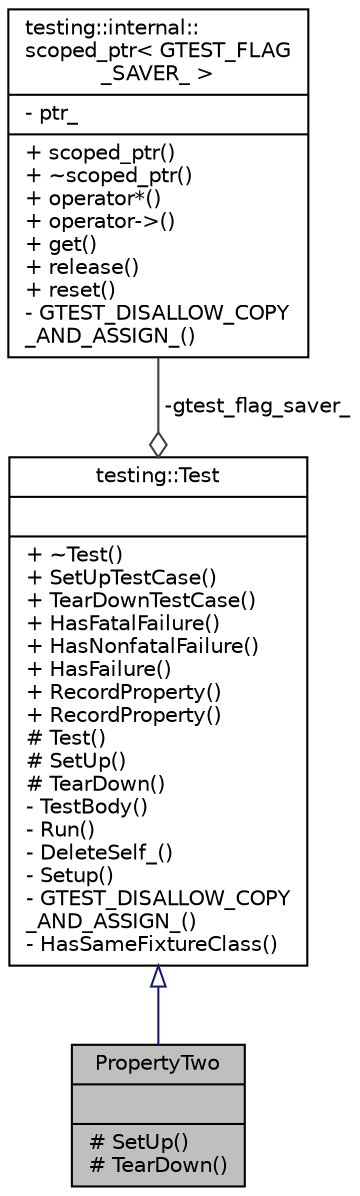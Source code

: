 digraph "PropertyTwo"
{
  edge [fontname="Helvetica",fontsize="10",labelfontname="Helvetica",labelfontsize="10"];
  node [fontname="Helvetica",fontsize="10",shape=record];
  Node2 [label="{PropertyTwo\n||# SetUp()\l# TearDown()\l}",height=0.2,width=0.4,color="black", fillcolor="grey75", style="filled", fontcolor="black"];
  Node3 -> Node2 [dir="back",color="midnightblue",fontsize="10",style="solid",arrowtail="onormal",fontname="Helvetica"];
  Node3 [label="{testing::Test\n||+ ~Test()\l+ SetUpTestCase()\l+ TearDownTestCase()\l+ HasFatalFailure()\l+ HasNonfatalFailure()\l+ HasFailure()\l+ RecordProperty()\l+ RecordProperty()\l# Test()\l# SetUp()\l# TearDown()\l- TestBody()\l- Run()\l- DeleteSelf_()\l- Setup()\l- GTEST_DISALLOW_COPY\l_AND_ASSIGN_()\l- HasSameFixtureClass()\l}",height=0.2,width=0.4,color="black", fillcolor="white", style="filled",URL="$df/d69/classtesting_1_1_test.html"];
  Node4 -> Node3 [color="grey25",fontsize="10",style="solid",label=" -gtest_flag_saver_" ,arrowhead="odiamond",fontname="Helvetica"];
  Node4 [label="{testing::internal::\lscoped_ptr\< GTEST_FLAG\l_SAVER_ \>\n|- ptr_\l|+ scoped_ptr()\l+ ~scoped_ptr()\l+ operator*()\l+ operator-\>()\l+ get()\l+ release()\l+ reset()\l- GTEST_DISALLOW_COPY\l_AND_ASSIGN_()\l}",height=0.2,width=0.4,color="black", fillcolor="white", style="filled",URL="$de/d6a/classtesting_1_1internal_1_1scoped__ptr.html"];
}
